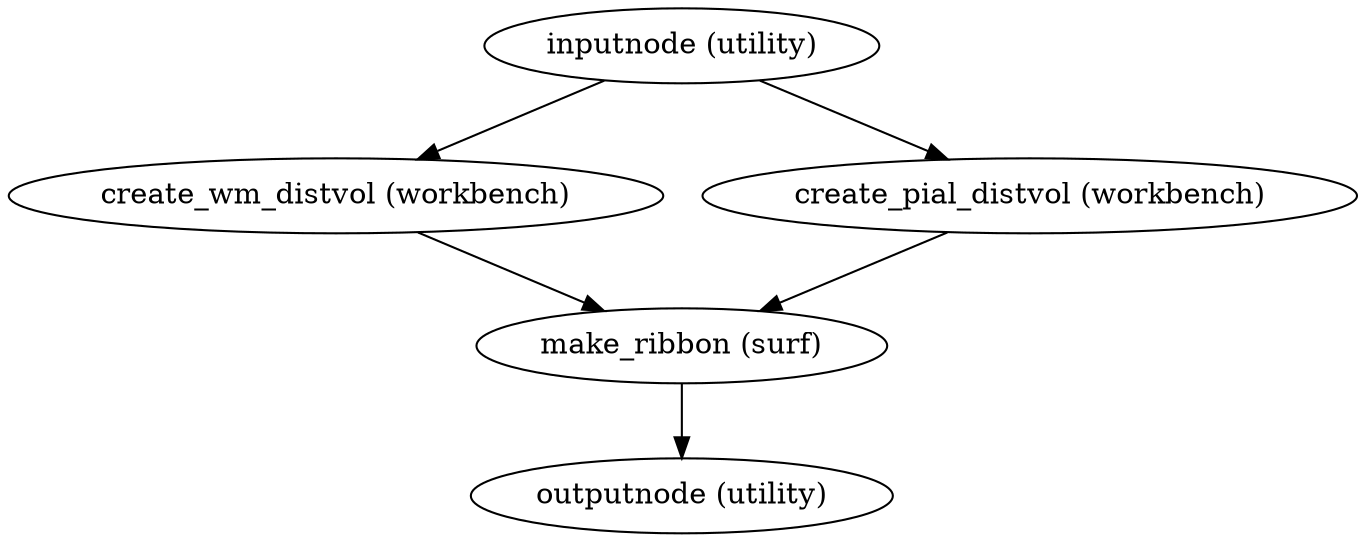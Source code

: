 strict digraph {
"inputnode (utility)";
"create_wm_distvol (workbench)";
"create_pial_distvol (workbench)";
"make_ribbon (surf)";
"outputnode (utility)";
"inputnode (utility)" -> "create_wm_distvol (workbench)";
"inputnode (utility)" -> "create_pial_distvol (workbench)";
"create_wm_distvol (workbench)" -> "make_ribbon (surf)";
"create_pial_distvol (workbench)" -> "make_ribbon (surf)";
"make_ribbon (surf)" -> "outputnode (utility)";
}
